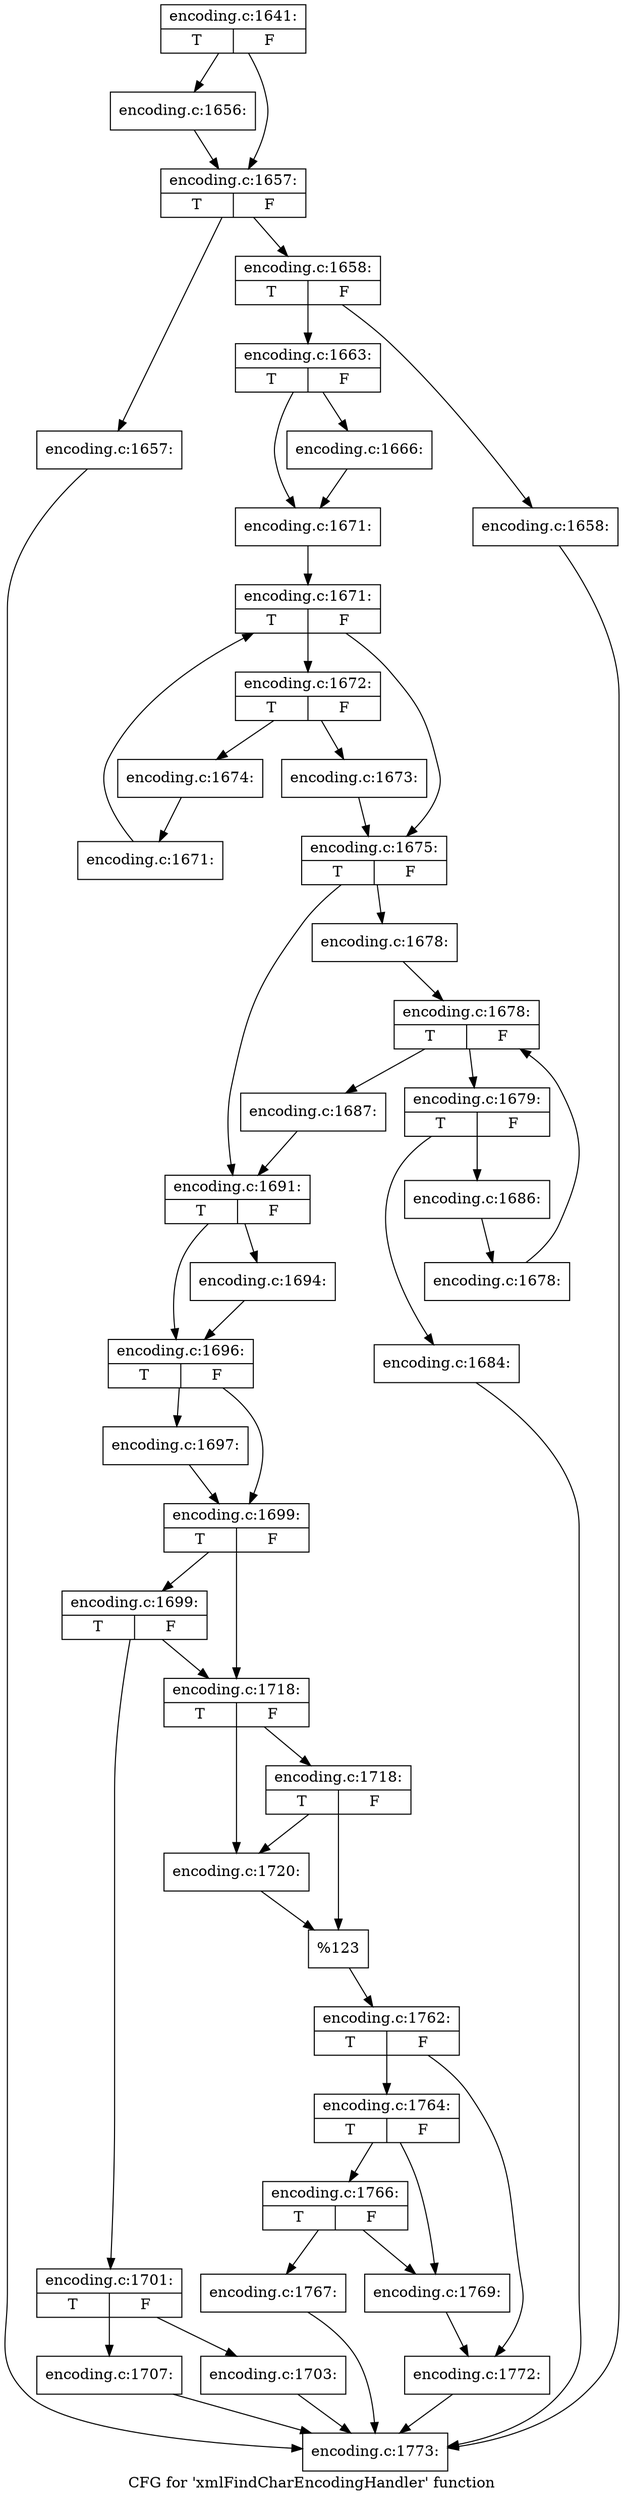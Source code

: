 digraph "CFG for 'xmlFindCharEncodingHandler' function" {
	label="CFG for 'xmlFindCharEncodingHandler' function";

	Node0x5557bd8f66e0 [shape=record,label="{encoding.c:1641:|{<s0>T|<s1>F}}"];
	Node0x5557bd8f66e0 -> Node0x5557bd90c0d0;
	Node0x5557bd8f66e0 -> Node0x5557bd90c120;
	Node0x5557bd90c0d0 [shape=record,label="{encoding.c:1656:}"];
	Node0x5557bd90c0d0 -> Node0x5557bd90c120;
	Node0x5557bd90c120 [shape=record,label="{encoding.c:1657:|{<s0>T|<s1>F}}"];
	Node0x5557bd90c120 -> Node0x5557bd90c540;
	Node0x5557bd90c120 -> Node0x5557bd90c590;
	Node0x5557bd90c540 [shape=record,label="{encoding.c:1657:}"];
	Node0x5557bd90c540 -> Node0x5557bd8f7980;
	Node0x5557bd90c590 [shape=record,label="{encoding.c:1658:|{<s0>T|<s1>F}}"];
	Node0x5557bd90c590 -> Node0x5557bd90ca80;
	Node0x5557bd90c590 -> Node0x5557bd90cad0;
	Node0x5557bd90ca80 [shape=record,label="{encoding.c:1658:}"];
	Node0x5557bd90ca80 -> Node0x5557bd8f7980;
	Node0x5557bd90cad0 [shape=record,label="{encoding.c:1663:|{<s0>T|<s1>F}}"];
	Node0x5557bd90cad0 -> Node0x5557bd90d4e0;
	Node0x5557bd90cad0 -> Node0x5557bd90d530;
	Node0x5557bd90d4e0 [shape=record,label="{encoding.c:1666:}"];
	Node0x5557bd90d4e0 -> Node0x5557bd90d530;
	Node0x5557bd90d530 [shape=record,label="{encoding.c:1671:}"];
	Node0x5557bd90d530 -> Node0x5557bd90db50;
	Node0x5557bd90db50 [shape=record,label="{encoding.c:1671:|{<s0>T|<s1>F}}"];
	Node0x5557bd90db50 -> Node0x5557bd90de30;
	Node0x5557bd90db50 -> Node0x5557bd90d9f0;
	Node0x5557bd90de30 [shape=record,label="{encoding.c:1672:|{<s0>T|<s1>F}}"];
	Node0x5557bd90de30 -> Node0x5557bd90e650;
	Node0x5557bd90de30 -> Node0x5557bd90e6a0;
	Node0x5557bd90e650 [shape=record,label="{encoding.c:1673:}"];
	Node0x5557bd90e650 -> Node0x5557bd90d9f0;
	Node0x5557bd90e6a0 [shape=record,label="{encoding.c:1674:}"];
	Node0x5557bd90e6a0 -> Node0x5557bd90dda0;
	Node0x5557bd90dda0 [shape=record,label="{encoding.c:1671:}"];
	Node0x5557bd90dda0 -> Node0x5557bd90db50;
	Node0x5557bd90d9f0 [shape=record,label="{encoding.c:1675:|{<s0>T|<s1>F}}"];
	Node0x5557bd90d9f0 -> Node0x5557bd90f0b0;
	Node0x5557bd90d9f0 -> Node0x5557bd90f100;
	Node0x5557bd90f0b0 [shape=record,label="{encoding.c:1678:}"];
	Node0x5557bd90f0b0 -> Node0x5557bd90f570;
	Node0x5557bd90f570 [shape=record,label="{encoding.c:1678:|{<s0>T|<s1>F}}"];
	Node0x5557bd90f570 -> Node0x5557bd910140;
	Node0x5557bd90f570 -> Node0x5557bd90f450;
	Node0x5557bd910140 [shape=record,label="{encoding.c:1679:|{<s0>T|<s1>F}}"];
	Node0x5557bd910140 -> Node0x5557bd910530;
	Node0x5557bd910140 -> Node0x5557bd9104e0;
	Node0x5557bd9104e0 [shape=record,label="{encoding.c:1684:}"];
	Node0x5557bd9104e0 -> Node0x5557bd8f7980;
	Node0x5557bd910530 [shape=record,label="{encoding.c:1686:}"];
	Node0x5557bd910530 -> Node0x5557bd9100b0;
	Node0x5557bd9100b0 [shape=record,label="{encoding.c:1678:}"];
	Node0x5557bd9100b0 -> Node0x5557bd90f570;
	Node0x5557bd90f450 [shape=record,label="{encoding.c:1687:}"];
	Node0x5557bd90f450 -> Node0x5557bd90f100;
	Node0x5557bd90f100 [shape=record,label="{encoding.c:1691:|{<s0>T|<s1>F}}"];
	Node0x5557bd90f100 -> Node0x5557bd911ed0;
	Node0x5557bd90f100 -> Node0x5557bd911f20;
	Node0x5557bd911ed0 [shape=record,label="{encoding.c:1694:}"];
	Node0x5557bd911ed0 -> Node0x5557bd911f20;
	Node0x5557bd911f20 [shape=record,label="{encoding.c:1696:|{<s0>T|<s1>F}}"];
	Node0x5557bd911f20 -> Node0x5557bd912630;
	Node0x5557bd911f20 -> Node0x5557bd912680;
	Node0x5557bd912630 [shape=record,label="{encoding.c:1697:}"];
	Node0x5557bd912630 -> Node0x5557bd912680;
	Node0x5557bd912680 [shape=record,label="{encoding.c:1699:|{<s0>T|<s1>F}}"];
	Node0x5557bd912680 -> Node0x5557bd912ed0;
	Node0x5557bd912680 -> Node0x5557bd912e80;
	Node0x5557bd912ed0 [shape=record,label="{encoding.c:1699:|{<s0>T|<s1>F}}"];
	Node0x5557bd912ed0 -> Node0x5557bd912de0;
	Node0x5557bd912ed0 -> Node0x5557bd912e80;
	Node0x5557bd912de0 [shape=record,label="{encoding.c:1701:|{<s0>T|<s1>F}}"];
	Node0x5557bd912de0 -> Node0x5557bd9137e0;
	Node0x5557bd912de0 -> Node0x5557bd913830;
	Node0x5557bd9137e0 [shape=record,label="{encoding.c:1703:}"];
	Node0x5557bd9137e0 -> Node0x5557bd8f7980;
	Node0x5557bd913830 [shape=record,label="{encoding.c:1707:}"];
	Node0x5557bd913830 -> Node0x5557bd8f7980;
	Node0x5557bd912e80 [shape=record,label="{encoding.c:1718:|{<s0>T|<s1>F}}"];
	Node0x5557bd912e80 -> Node0x5557bd915320;
	Node0x5557bd912e80 -> Node0x5557bd9153c0;
	Node0x5557bd9153c0 [shape=record,label="{encoding.c:1718:|{<s0>T|<s1>F}}"];
	Node0x5557bd9153c0 -> Node0x5557bd915320;
	Node0x5557bd9153c0 -> Node0x5557bd915370;
	Node0x5557bd915320 [shape=record,label="{encoding.c:1720:}"];
	Node0x5557bd915320 -> Node0x5557bd915370;
	Node0x5557bd915370 [shape=record,label="{%123}"];
	Node0x5557bd915370 -> Node0x5557bd912e30;
	Node0x5557bd912e30 [shape=record,label="{encoding.c:1762:|{<s0>T|<s1>F}}"];
	Node0x5557bd912e30 -> Node0x5557bd9166b0;
	Node0x5557bd912e30 -> Node0x5557bd916700;
	Node0x5557bd9166b0 [shape=record,label="{encoding.c:1764:|{<s0>T|<s1>F}}"];
	Node0x5557bd9166b0 -> Node0x5557bd916f90;
	Node0x5557bd9166b0 -> Node0x5557bd916f40;
	Node0x5557bd916f90 [shape=record,label="{encoding.c:1766:|{<s0>T|<s1>F}}"];
	Node0x5557bd916f90 -> Node0x5557bd916ef0;
	Node0x5557bd916f90 -> Node0x5557bd916f40;
	Node0x5557bd916ef0 [shape=record,label="{encoding.c:1767:}"];
	Node0x5557bd916ef0 -> Node0x5557bd8f7980;
	Node0x5557bd916f40 [shape=record,label="{encoding.c:1769:}"];
	Node0x5557bd916f40 -> Node0x5557bd916700;
	Node0x5557bd916700 [shape=record,label="{encoding.c:1772:}"];
	Node0x5557bd916700 -> Node0x5557bd8f7980;
	Node0x5557bd8f7980 [shape=record,label="{encoding.c:1773:}"];
}
